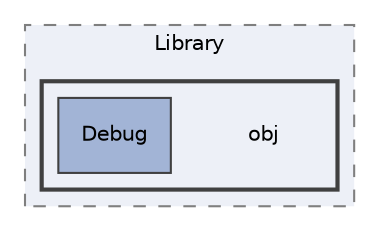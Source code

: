digraph "/home/snowiemischief/projects/programacion2/pii_2022_2_equipo_21/src/Library/obj"
{
 // INTERACTIVE_SVG=YES
 // LATEX_PDF_SIZE
  edge [fontname="Helvetica",fontsize="10",labelfontname="Helvetica",labelfontsize="10"];
  node [fontname="Helvetica",fontsize="10",shape=record];
  compound=true
  subgraph clusterdir_f741251061e5c7c7ed48ab45c3348f11 {
    graph [ bgcolor="#edf0f7", pencolor="grey50", style="filled,dashed,", label="Library", fontname="Helvetica", fontsize="10", URL="dir_f741251061e5c7c7ed48ab45c3348f11.html"]
  subgraph clusterdir_489a34f874ee199237b4241587f8b6f5 {
    graph [ bgcolor="#edf0f7", pencolor="grey25", style="filled,bold,", label="", fontname="Helvetica", fontsize="10", URL="dir_489a34f874ee199237b4241587f8b6f5.html"]
    dir_489a34f874ee199237b4241587f8b6f5 [shape=plaintext, label="obj"];
  dir_9bdd78b8b1c9f58dc052d00e39963b7a [shape=box, label="Debug", style="filled,", fillcolor="#a2b4d6", color="grey25", URL="dir_9bdd78b8b1c9f58dc052d00e39963b7a.html"];
  }
  }
}
